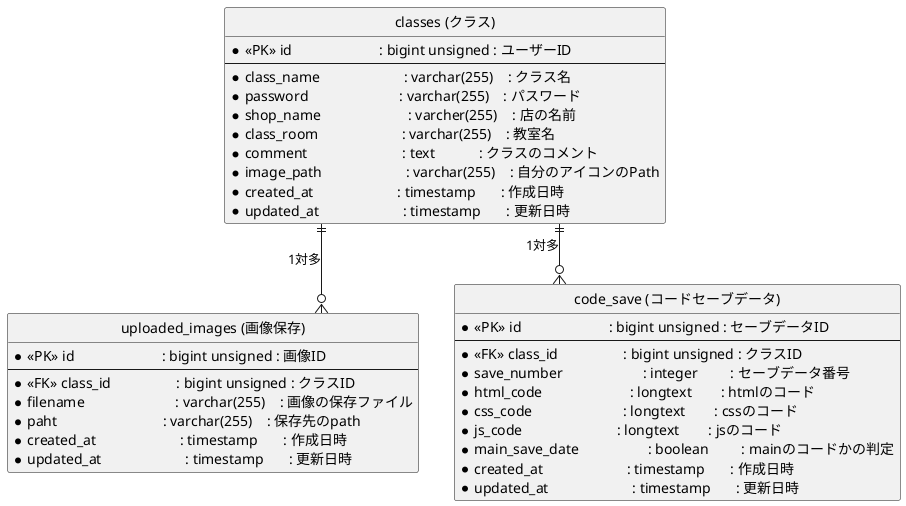 @startuml Fashion-FolderDB
hide circle
skinparam linetype ortho

entity "classes (クラス)" as classes {
    * <<PK>> id                        : bigint unsigned : ユーザーID
    --
    * class_name                       : varchar(255)    : クラス名
    * password                         : varchar(255)    : パスワード
    * shop_name                        : varcher(255)    : 店の名前
    * class_room                       : varchar(255)    : 教室名
    * comment                          : text            : クラスのコメント
    * image_path                       : varchar(255)    : 自分のアイコンのPath
    ' * html_code                        : longtext        : htmlのコード
    ' * css_code                         : longtext        : cssのコード
    ' * js_code                          : longtext        : jsのコード
    * created_at                       : timestamp       : 作成日時
    * updated_at                       : timestamp       : 更新日時
}

entity "uploaded_images (画像保存)" as uploaded_images {
    * <<PK>> id                        : bigint unsigned : 画像ID
    --
    * <<FK>> class_id                  : bigint unsigned : クラスID
    * filename                         : varchar(255)    : 画像の保存ファイル
    * paht                             : varchar(255)    : 保存先のpath
    * created_at                       : timestamp       : 作成日時
    * updated_at                       : timestamp       : 更新日時
}

entity "code_save (コードセーブデータ)" as code_save {
    * <<PK>> id                        : bigint unsigned : セーブデータID
    --
    * <<FK>> class_id                  : bigint unsigned : クラスID
    * save_number                      : integer         : セーブデータ番号
    * html_code                        : longtext        : htmlのコード
    * css_code                         : longtext        : cssのコード
    * js_code                          : longtext        : jsのコード
    * main_save_date                   : boolean         : mainのコードかの判定
    * created_at                       : timestamp       : 作成日時
    * updated_at                       : timestamp       : 更新日時
}

classes ||--o{ uploaded_images : "1対多"
classes ||--o{ code_save : "1対多"
